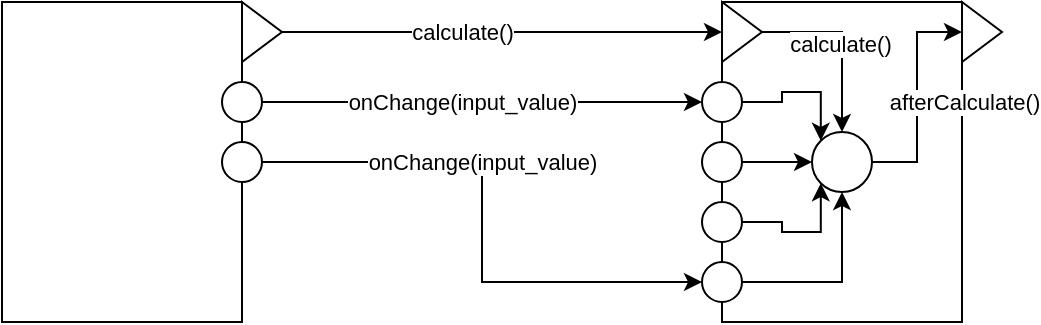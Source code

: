 <mxfile version="14.5.10" type="device"><diagram id="eMQjrH_ESkWtnsPV5uPN" name="Page-1"><mxGraphModel dx="1422" dy="794" grid="1" gridSize="10" guides="1" tooltips="1" connect="1" arrows="1" fold="1" page="1" pageScale="1" pageWidth="827" pageHeight="1169" math="0" shadow="0"><root><mxCell id="0"/><mxCell id="1" parent="0"/><mxCell id="n0j3lbiExElFaK5x382O-1" value="" style="rounded=0;whiteSpace=wrap;html=1;" vertex="1" parent="1"><mxGeometry x="80" y="80" width="120" height="160" as="geometry"/></mxCell><mxCell id="n0j3lbiExElFaK5x382O-2" value="" style="rounded=0;whiteSpace=wrap;html=1;" vertex="1" parent="1"><mxGeometry x="440" y="80" width="120" height="160" as="geometry"/></mxCell><mxCell id="n0j3lbiExElFaK5x382O-8" style="edgeStyle=orthogonalEdgeStyle;rounded=0;orthogonalLoop=1;jettySize=auto;html=1;exitX=1;exitY=0.5;exitDx=0;exitDy=0;entryX=0;entryY=0.5;entryDx=0;entryDy=0;" edge="1" parent="1" source="n0j3lbiExElFaK5x382O-3" target="n0j3lbiExElFaK5x382O-5"><mxGeometry relative="1" as="geometry"/></mxCell><mxCell id="n0j3lbiExElFaK5x382O-17" value="calculate()" style="edgeLabel;html=1;align=center;verticalAlign=middle;resizable=0;points=[];" vertex="1" connectable="0" parent="n0j3lbiExElFaK5x382O-8"><mxGeometry x="-0.273" y="-2" relative="1" as="geometry"><mxPoint x="10" y="-2" as="offset"/></mxGeometry></mxCell><mxCell id="n0j3lbiExElFaK5x382O-3" value="" style="triangle;whiteSpace=wrap;html=1;" vertex="1" parent="1"><mxGeometry x="200" y="80" width="20" height="30" as="geometry"/></mxCell><mxCell id="n0j3lbiExElFaK5x382O-4" value="" style="triangle;whiteSpace=wrap;html=1;" vertex="1" parent="1"><mxGeometry x="560" y="80" width="20" height="30" as="geometry"/></mxCell><mxCell id="n0j3lbiExElFaK5x382O-27" style="edgeStyle=orthogonalEdgeStyle;rounded=0;orthogonalLoop=1;jettySize=auto;html=1;entryX=0.5;entryY=0;entryDx=0;entryDy=0;" edge="1" parent="1" source="n0j3lbiExElFaK5x382O-5" target="n0j3lbiExElFaK5x382O-22"><mxGeometry relative="1" as="geometry"/></mxCell><mxCell id="n0j3lbiExElFaK5x382O-30" value="calculate()" style="edgeLabel;html=1;align=center;verticalAlign=middle;resizable=0;points=[];" vertex="1" connectable="0" parent="n0j3lbiExElFaK5x382O-27"><mxGeometry x="0.022" y="-1" relative="1" as="geometry"><mxPoint as="offset"/></mxGeometry></mxCell><mxCell id="n0j3lbiExElFaK5x382O-5" value="" style="triangle;whiteSpace=wrap;html=1;" vertex="1" parent="1"><mxGeometry x="440" y="80" width="20" height="30" as="geometry"/></mxCell><mxCell id="n0j3lbiExElFaK5x382O-26" style="edgeStyle=orthogonalEdgeStyle;rounded=0;orthogonalLoop=1;jettySize=auto;html=1;entryX=0;entryY=0;entryDx=0;entryDy=0;" edge="1" parent="1" source="n0j3lbiExElFaK5x382O-9" target="n0j3lbiExElFaK5x382O-22"><mxGeometry relative="1" as="geometry"/></mxCell><mxCell id="n0j3lbiExElFaK5x382O-9" value="" style="ellipse;whiteSpace=wrap;html=1;aspect=fixed;" vertex="1" parent="1"><mxGeometry x="430" y="120" width="20" height="20" as="geometry"/></mxCell><mxCell id="n0j3lbiExElFaK5x382O-25" style="edgeStyle=orthogonalEdgeStyle;rounded=0;orthogonalLoop=1;jettySize=auto;html=1;entryX=0;entryY=0.5;entryDx=0;entryDy=0;" edge="1" parent="1" source="n0j3lbiExElFaK5x382O-10" target="n0j3lbiExElFaK5x382O-22"><mxGeometry relative="1" as="geometry"/></mxCell><mxCell id="n0j3lbiExElFaK5x382O-10" value="" style="ellipse;whiteSpace=wrap;html=1;aspect=fixed;" vertex="1" parent="1"><mxGeometry x="430" y="150" width="20" height="20" as="geometry"/></mxCell><mxCell id="n0j3lbiExElFaK5x382O-24" style="edgeStyle=orthogonalEdgeStyle;rounded=0;orthogonalLoop=1;jettySize=auto;html=1;entryX=0;entryY=1;entryDx=0;entryDy=0;" edge="1" parent="1" source="n0j3lbiExElFaK5x382O-11" target="n0j3lbiExElFaK5x382O-22"><mxGeometry relative="1" as="geometry"/></mxCell><mxCell id="n0j3lbiExElFaK5x382O-11" value="" style="ellipse;whiteSpace=wrap;html=1;aspect=fixed;" vertex="1" parent="1"><mxGeometry x="430" y="180" width="20" height="20" as="geometry"/></mxCell><mxCell id="n0j3lbiExElFaK5x382O-23" style="edgeStyle=orthogonalEdgeStyle;rounded=0;orthogonalLoop=1;jettySize=auto;html=1;entryX=0.5;entryY=1;entryDx=0;entryDy=0;" edge="1" parent="1" source="n0j3lbiExElFaK5x382O-12" target="n0j3lbiExElFaK5x382O-22"><mxGeometry relative="1" as="geometry"/></mxCell><mxCell id="n0j3lbiExElFaK5x382O-12" value="" style="ellipse;whiteSpace=wrap;html=1;aspect=fixed;" vertex="1" parent="1"><mxGeometry x="430" y="210" width="20" height="20" as="geometry"/></mxCell><mxCell id="n0j3lbiExElFaK5x382O-15" style="edgeStyle=orthogonalEdgeStyle;rounded=0;orthogonalLoop=1;jettySize=auto;html=1;entryX=0;entryY=0.5;entryDx=0;entryDy=0;" edge="1" parent="1" source="n0j3lbiExElFaK5x382O-13" target="n0j3lbiExElFaK5x382O-9"><mxGeometry relative="1" as="geometry"><Array as="points"><mxPoint x="270" y="130"/><mxPoint x="270" y="130"/></Array></mxGeometry></mxCell><mxCell id="n0j3lbiExElFaK5x382O-18" value="onChange(input_value)" style="edgeLabel;html=1;align=center;verticalAlign=middle;resizable=0;points=[];" vertex="1" connectable="0" parent="n0j3lbiExElFaK5x382O-15"><mxGeometry x="-0.191" y="3" relative="1" as="geometry"><mxPoint x="11" y="3" as="offset"/></mxGeometry></mxCell><mxCell id="n0j3lbiExElFaK5x382O-13" value="" style="ellipse;whiteSpace=wrap;html=1;aspect=fixed;" vertex="1" parent="1"><mxGeometry x="190" y="120" width="20" height="20" as="geometry"/></mxCell><mxCell id="n0j3lbiExElFaK5x382O-16" style="edgeStyle=orthogonalEdgeStyle;rounded=0;orthogonalLoop=1;jettySize=auto;html=1;entryX=0;entryY=0.5;entryDx=0;entryDy=0;" edge="1" parent="1" source="n0j3lbiExElFaK5x382O-14" target="n0j3lbiExElFaK5x382O-12"><mxGeometry relative="1" as="geometry"/></mxCell><mxCell id="n0j3lbiExElFaK5x382O-19" value="onChange(input_value)" style="edgeLabel;html=1;align=center;verticalAlign=middle;resizable=0;points=[];" vertex="1" connectable="0" parent="n0j3lbiExElFaK5x382O-16"><mxGeometry x="-0.486" y="-3" relative="1" as="geometry"><mxPoint x="38" y="-3" as="offset"/></mxGeometry></mxCell><mxCell id="n0j3lbiExElFaK5x382O-14" value="" style="ellipse;whiteSpace=wrap;html=1;aspect=fixed;" vertex="1" parent="1"><mxGeometry x="190" y="150" width="20" height="20" as="geometry"/></mxCell><mxCell id="n0j3lbiExElFaK5x382O-29" style="edgeStyle=orthogonalEdgeStyle;rounded=0;orthogonalLoop=1;jettySize=auto;html=1;entryX=0;entryY=0.5;entryDx=0;entryDy=0;" edge="1" parent="1" source="n0j3lbiExElFaK5x382O-22" target="n0j3lbiExElFaK5x382O-4"><mxGeometry relative="1" as="geometry"/></mxCell><mxCell id="n0j3lbiExElFaK5x382O-31" value="afterCalculate()" style="edgeLabel;html=1;align=center;verticalAlign=middle;resizable=0;points=[];" vertex="1" connectable="0" parent="n0j3lbiExElFaK5x382O-29"><mxGeometry x="-0.227" y="3" relative="1" as="geometry"><mxPoint x="26" y="-10" as="offset"/></mxGeometry></mxCell><mxCell id="n0j3lbiExElFaK5x382O-22" value="" style="ellipse;whiteSpace=wrap;html=1;aspect=fixed;" vertex="1" parent="1"><mxGeometry x="485" y="145" width="30" height="30" as="geometry"/></mxCell></root></mxGraphModel></diagram></mxfile>